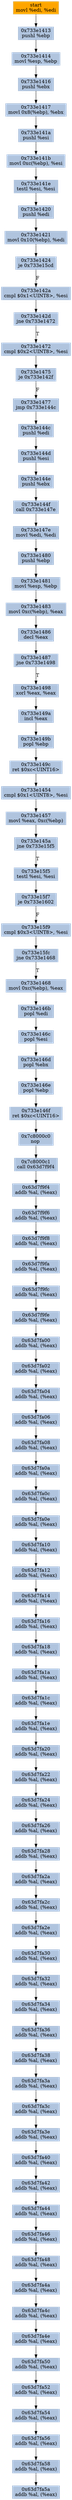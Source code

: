 digraph G {
node[shape=rectangle,style=filled,fillcolor=lightsteelblue,color=lightsteelblue]
bgcolor="transparent"
a0x733e1411movl_edi_edi[label="start\nmovl %edi, %edi",color="lightgrey",fillcolor="orange"];
a0x733e1413pushl_ebp[label="0x733e1413\npushl %ebp"];
a0x733e1414movl_esp_ebp[label="0x733e1414\nmovl %esp, %ebp"];
a0x733e1416pushl_ebx[label="0x733e1416\npushl %ebx"];
a0x733e1417movl_0x8ebp__ebx[label="0x733e1417\nmovl 0x8(%ebp), %ebx"];
a0x733e141apushl_esi[label="0x733e141a\npushl %esi"];
a0x733e141bmovl_0xcebp__esi[label="0x733e141b\nmovl 0xc(%ebp), %esi"];
a0x733e141etestl_esi_esi[label="0x733e141e\ntestl %esi, %esi"];
a0x733e1420pushl_edi[label="0x733e1420\npushl %edi"];
a0x733e1421movl_0x10ebp__edi[label="0x733e1421\nmovl 0x10(%ebp), %edi"];
a0x733e1424je_0x733e15cd[label="0x733e1424\nje 0x733e15cd"];
a0x733e142acmpl_0x1UINT8_esi[label="0x733e142a\ncmpl $0x1<UINT8>, %esi"];
a0x733e142djne_0x733e1472[label="0x733e142d\njne 0x733e1472"];
a0x733e1472cmpl_0x2UINT8_esi[label="0x733e1472\ncmpl $0x2<UINT8>, %esi"];
a0x733e1475je_0x733e142f[label="0x733e1475\nje 0x733e142f"];
a0x733e1477jmp_0x733e144c[label="0x733e1477\njmp 0x733e144c"];
a0x733e144cpushl_edi[label="0x733e144c\npushl %edi"];
a0x733e144dpushl_esi[label="0x733e144d\npushl %esi"];
a0x733e144epushl_ebx[label="0x733e144e\npushl %ebx"];
a0x733e144fcall_0x733e147e[label="0x733e144f\ncall 0x733e147e"];
a0x733e147emovl_edi_edi[label="0x733e147e\nmovl %edi, %edi"];
a0x733e1480pushl_ebp[label="0x733e1480\npushl %ebp"];
a0x733e1481movl_esp_ebp[label="0x733e1481\nmovl %esp, %ebp"];
a0x733e1483movl_0xcebp__eax[label="0x733e1483\nmovl 0xc(%ebp), %eax"];
a0x733e1486decl_eax[label="0x733e1486\ndecl %eax"];
a0x733e1487jne_0x733e1498[label="0x733e1487\njne 0x733e1498"];
a0x733e1498xorl_eax_eax[label="0x733e1498\nxorl %eax, %eax"];
a0x733e149aincl_eax[label="0x733e149a\nincl %eax"];
a0x733e149bpopl_ebp[label="0x733e149b\npopl %ebp"];
a0x733e149cret_0xcUINT16[label="0x733e149c\nret $0xc<UINT16>"];
a0x733e1454cmpl_0x1UINT8_esi[label="0x733e1454\ncmpl $0x1<UINT8>, %esi"];
a0x733e1457movl_eax_0xcebp_[label="0x733e1457\nmovl %eax, 0xc(%ebp)"];
a0x733e145ajne_0x733e15f5[label="0x733e145a\njne 0x733e15f5"];
a0x733e15f5testl_esi_esi[label="0x733e15f5\ntestl %esi, %esi"];
a0x733e15f7je_0x733e1602[label="0x733e15f7\nje 0x733e1602"];
a0x733e15f9cmpl_0x3UINT8_esi[label="0x733e15f9\ncmpl $0x3<UINT8>, %esi"];
a0x733e15fcjne_0x733e1468[label="0x733e15fc\njne 0x733e1468"];
a0x733e1468movl_0xcebp__eax[label="0x733e1468\nmovl 0xc(%ebp), %eax"];
a0x733e146bpopl_edi[label="0x733e146b\npopl %edi"];
a0x733e146cpopl_esi[label="0x733e146c\npopl %esi"];
a0x733e146dpopl_ebx[label="0x733e146d\npopl %ebx"];
a0x733e146epopl_ebp[label="0x733e146e\npopl %ebp"];
a0x733e146fret_0xcUINT16[label="0x733e146f\nret $0xc<UINT16>"];
a0x7c8000c0nop_[label="0x7c8000c0\nnop "];
a0x7c8000c1call_0x63d7f9f4[label="0x7c8000c1\ncall 0x63d7f9f4"];
a0x63d7f9f4addb_al_eax_[label="0x63d7f9f4\naddb %al, (%eax)"];
a0x63d7f9f6addb_al_eax_[label="0x63d7f9f6\naddb %al, (%eax)"];
a0x63d7f9f8addb_al_eax_[label="0x63d7f9f8\naddb %al, (%eax)"];
a0x63d7f9faaddb_al_eax_[label="0x63d7f9fa\naddb %al, (%eax)"];
a0x63d7f9fcaddb_al_eax_[label="0x63d7f9fc\naddb %al, (%eax)"];
a0x63d7f9feaddb_al_eax_[label="0x63d7f9fe\naddb %al, (%eax)"];
a0x63d7fa00addb_al_eax_[label="0x63d7fa00\naddb %al, (%eax)"];
a0x63d7fa02addb_al_eax_[label="0x63d7fa02\naddb %al, (%eax)"];
a0x63d7fa04addb_al_eax_[label="0x63d7fa04\naddb %al, (%eax)"];
a0x63d7fa06addb_al_eax_[label="0x63d7fa06\naddb %al, (%eax)"];
a0x63d7fa08addb_al_eax_[label="0x63d7fa08\naddb %al, (%eax)"];
a0x63d7fa0aaddb_al_eax_[label="0x63d7fa0a\naddb %al, (%eax)"];
a0x63d7fa0caddb_al_eax_[label="0x63d7fa0c\naddb %al, (%eax)"];
a0x63d7fa0eaddb_al_eax_[label="0x63d7fa0e\naddb %al, (%eax)"];
a0x63d7fa10addb_al_eax_[label="0x63d7fa10\naddb %al, (%eax)"];
a0x63d7fa12addb_al_eax_[label="0x63d7fa12\naddb %al, (%eax)"];
a0x63d7fa14addb_al_eax_[label="0x63d7fa14\naddb %al, (%eax)"];
a0x63d7fa16addb_al_eax_[label="0x63d7fa16\naddb %al, (%eax)"];
a0x63d7fa18addb_al_eax_[label="0x63d7fa18\naddb %al, (%eax)"];
a0x63d7fa1aaddb_al_eax_[label="0x63d7fa1a\naddb %al, (%eax)"];
a0x63d7fa1caddb_al_eax_[label="0x63d7fa1c\naddb %al, (%eax)"];
a0x63d7fa1eaddb_al_eax_[label="0x63d7fa1e\naddb %al, (%eax)"];
a0x63d7fa20addb_al_eax_[label="0x63d7fa20\naddb %al, (%eax)"];
a0x63d7fa22addb_al_eax_[label="0x63d7fa22\naddb %al, (%eax)"];
a0x63d7fa24addb_al_eax_[label="0x63d7fa24\naddb %al, (%eax)"];
a0x63d7fa26addb_al_eax_[label="0x63d7fa26\naddb %al, (%eax)"];
a0x63d7fa28addb_al_eax_[label="0x63d7fa28\naddb %al, (%eax)"];
a0x63d7fa2aaddb_al_eax_[label="0x63d7fa2a\naddb %al, (%eax)"];
a0x63d7fa2caddb_al_eax_[label="0x63d7fa2c\naddb %al, (%eax)"];
a0x63d7fa2eaddb_al_eax_[label="0x63d7fa2e\naddb %al, (%eax)"];
a0x63d7fa30addb_al_eax_[label="0x63d7fa30\naddb %al, (%eax)"];
a0x63d7fa32addb_al_eax_[label="0x63d7fa32\naddb %al, (%eax)"];
a0x63d7fa34addb_al_eax_[label="0x63d7fa34\naddb %al, (%eax)"];
a0x63d7fa36addb_al_eax_[label="0x63d7fa36\naddb %al, (%eax)"];
a0x63d7fa38addb_al_eax_[label="0x63d7fa38\naddb %al, (%eax)"];
a0x63d7fa3aaddb_al_eax_[label="0x63d7fa3a\naddb %al, (%eax)"];
a0x63d7fa3caddb_al_eax_[label="0x63d7fa3c\naddb %al, (%eax)"];
a0x63d7fa3eaddb_al_eax_[label="0x63d7fa3e\naddb %al, (%eax)"];
a0x63d7fa40addb_al_eax_[label="0x63d7fa40\naddb %al, (%eax)"];
a0x63d7fa42addb_al_eax_[label="0x63d7fa42\naddb %al, (%eax)"];
a0x63d7fa44addb_al_eax_[label="0x63d7fa44\naddb %al, (%eax)"];
a0x63d7fa46addb_al_eax_[label="0x63d7fa46\naddb %al, (%eax)"];
a0x63d7fa48addb_al_eax_[label="0x63d7fa48\naddb %al, (%eax)"];
a0x63d7fa4aaddb_al_eax_[label="0x63d7fa4a\naddb %al, (%eax)"];
a0x63d7fa4caddb_al_eax_[label="0x63d7fa4c\naddb %al, (%eax)"];
a0x63d7fa4eaddb_al_eax_[label="0x63d7fa4e\naddb %al, (%eax)"];
a0x63d7fa50addb_al_eax_[label="0x63d7fa50\naddb %al, (%eax)"];
a0x63d7fa52addb_al_eax_[label="0x63d7fa52\naddb %al, (%eax)"];
a0x63d7fa54addb_al_eax_[label="0x63d7fa54\naddb %al, (%eax)"];
a0x63d7fa56addb_al_eax_[label="0x63d7fa56\naddb %al, (%eax)"];
a0x63d7fa58addb_al_eax_[label="0x63d7fa58\naddb %al, (%eax)"];
a0x63d7fa5aaddb_al_eax_[label="0x63d7fa5a\naddb %al, (%eax)"];
a0x733e1411movl_edi_edi -> a0x733e1413pushl_ebp [color="#000000"];
a0x733e1413pushl_ebp -> a0x733e1414movl_esp_ebp [color="#000000"];
a0x733e1414movl_esp_ebp -> a0x733e1416pushl_ebx [color="#000000"];
a0x733e1416pushl_ebx -> a0x733e1417movl_0x8ebp__ebx [color="#000000"];
a0x733e1417movl_0x8ebp__ebx -> a0x733e141apushl_esi [color="#000000"];
a0x733e141apushl_esi -> a0x733e141bmovl_0xcebp__esi [color="#000000"];
a0x733e141bmovl_0xcebp__esi -> a0x733e141etestl_esi_esi [color="#000000"];
a0x733e141etestl_esi_esi -> a0x733e1420pushl_edi [color="#000000"];
a0x733e1420pushl_edi -> a0x733e1421movl_0x10ebp__edi [color="#000000"];
a0x733e1421movl_0x10ebp__edi -> a0x733e1424je_0x733e15cd [color="#000000"];
a0x733e1424je_0x733e15cd -> a0x733e142acmpl_0x1UINT8_esi [color="#000000",label="F"];
a0x733e142acmpl_0x1UINT8_esi -> a0x733e142djne_0x733e1472 [color="#000000"];
a0x733e142djne_0x733e1472 -> a0x733e1472cmpl_0x2UINT8_esi [color="#000000",label="T"];
a0x733e1472cmpl_0x2UINT8_esi -> a0x733e1475je_0x733e142f [color="#000000"];
a0x733e1475je_0x733e142f -> a0x733e1477jmp_0x733e144c [color="#000000",label="F"];
a0x733e1477jmp_0x733e144c -> a0x733e144cpushl_edi [color="#000000"];
a0x733e144cpushl_edi -> a0x733e144dpushl_esi [color="#000000"];
a0x733e144dpushl_esi -> a0x733e144epushl_ebx [color="#000000"];
a0x733e144epushl_ebx -> a0x733e144fcall_0x733e147e [color="#000000"];
a0x733e144fcall_0x733e147e -> a0x733e147emovl_edi_edi [color="#000000"];
a0x733e147emovl_edi_edi -> a0x733e1480pushl_ebp [color="#000000"];
a0x733e1480pushl_ebp -> a0x733e1481movl_esp_ebp [color="#000000"];
a0x733e1481movl_esp_ebp -> a0x733e1483movl_0xcebp__eax [color="#000000"];
a0x733e1483movl_0xcebp__eax -> a0x733e1486decl_eax [color="#000000"];
a0x733e1486decl_eax -> a0x733e1487jne_0x733e1498 [color="#000000"];
a0x733e1487jne_0x733e1498 -> a0x733e1498xorl_eax_eax [color="#000000",label="T"];
a0x733e1498xorl_eax_eax -> a0x733e149aincl_eax [color="#000000"];
a0x733e149aincl_eax -> a0x733e149bpopl_ebp [color="#000000"];
a0x733e149bpopl_ebp -> a0x733e149cret_0xcUINT16 [color="#000000"];
a0x733e149cret_0xcUINT16 -> a0x733e1454cmpl_0x1UINT8_esi [color="#000000"];
a0x733e1454cmpl_0x1UINT8_esi -> a0x733e1457movl_eax_0xcebp_ [color="#000000"];
a0x733e1457movl_eax_0xcebp_ -> a0x733e145ajne_0x733e15f5 [color="#000000"];
a0x733e145ajne_0x733e15f5 -> a0x733e15f5testl_esi_esi [color="#000000",label="T"];
a0x733e15f5testl_esi_esi -> a0x733e15f7je_0x733e1602 [color="#000000"];
a0x733e15f7je_0x733e1602 -> a0x733e15f9cmpl_0x3UINT8_esi [color="#000000",label="F"];
a0x733e15f9cmpl_0x3UINT8_esi -> a0x733e15fcjne_0x733e1468 [color="#000000"];
a0x733e15fcjne_0x733e1468 -> a0x733e1468movl_0xcebp__eax [color="#000000",label="T"];
a0x733e1468movl_0xcebp__eax -> a0x733e146bpopl_edi [color="#000000"];
a0x733e146bpopl_edi -> a0x733e146cpopl_esi [color="#000000"];
a0x733e146cpopl_esi -> a0x733e146dpopl_ebx [color="#000000"];
a0x733e146dpopl_ebx -> a0x733e146epopl_ebp [color="#000000"];
a0x733e146epopl_ebp -> a0x733e146fret_0xcUINT16 [color="#000000"];
a0x733e146fret_0xcUINT16 -> a0x7c8000c0nop_ [color="#000000"];
a0x7c8000c0nop_ -> a0x7c8000c1call_0x63d7f9f4 [color="#000000"];
a0x7c8000c1call_0x63d7f9f4 -> a0x63d7f9f4addb_al_eax_ [color="#000000"];
a0x63d7f9f4addb_al_eax_ -> a0x63d7f9f6addb_al_eax_ [color="#000000"];
a0x63d7f9f6addb_al_eax_ -> a0x63d7f9f8addb_al_eax_ [color="#000000"];
a0x63d7f9f8addb_al_eax_ -> a0x63d7f9faaddb_al_eax_ [color="#000000"];
a0x63d7f9faaddb_al_eax_ -> a0x63d7f9fcaddb_al_eax_ [color="#000000"];
a0x63d7f9fcaddb_al_eax_ -> a0x63d7f9feaddb_al_eax_ [color="#000000"];
a0x63d7f9feaddb_al_eax_ -> a0x63d7fa00addb_al_eax_ [color="#000000"];
a0x63d7fa00addb_al_eax_ -> a0x63d7fa02addb_al_eax_ [color="#000000"];
a0x63d7fa02addb_al_eax_ -> a0x63d7fa04addb_al_eax_ [color="#000000"];
a0x63d7fa04addb_al_eax_ -> a0x63d7fa06addb_al_eax_ [color="#000000"];
a0x63d7fa06addb_al_eax_ -> a0x63d7fa08addb_al_eax_ [color="#000000"];
a0x63d7fa08addb_al_eax_ -> a0x63d7fa0aaddb_al_eax_ [color="#000000"];
a0x63d7fa0aaddb_al_eax_ -> a0x63d7fa0caddb_al_eax_ [color="#000000"];
a0x63d7fa0caddb_al_eax_ -> a0x63d7fa0eaddb_al_eax_ [color="#000000"];
a0x63d7fa0eaddb_al_eax_ -> a0x63d7fa10addb_al_eax_ [color="#000000"];
a0x63d7fa10addb_al_eax_ -> a0x63d7fa12addb_al_eax_ [color="#000000"];
a0x63d7fa12addb_al_eax_ -> a0x63d7fa14addb_al_eax_ [color="#000000"];
a0x63d7fa14addb_al_eax_ -> a0x63d7fa16addb_al_eax_ [color="#000000"];
a0x63d7fa16addb_al_eax_ -> a0x63d7fa18addb_al_eax_ [color="#000000"];
a0x63d7fa18addb_al_eax_ -> a0x63d7fa1aaddb_al_eax_ [color="#000000"];
a0x63d7fa1aaddb_al_eax_ -> a0x63d7fa1caddb_al_eax_ [color="#000000"];
a0x63d7fa1caddb_al_eax_ -> a0x63d7fa1eaddb_al_eax_ [color="#000000"];
a0x63d7fa1eaddb_al_eax_ -> a0x63d7fa20addb_al_eax_ [color="#000000"];
a0x63d7fa20addb_al_eax_ -> a0x63d7fa22addb_al_eax_ [color="#000000"];
a0x63d7fa22addb_al_eax_ -> a0x63d7fa24addb_al_eax_ [color="#000000"];
a0x63d7fa24addb_al_eax_ -> a0x63d7fa26addb_al_eax_ [color="#000000"];
a0x63d7fa26addb_al_eax_ -> a0x63d7fa28addb_al_eax_ [color="#000000"];
a0x63d7fa28addb_al_eax_ -> a0x63d7fa2aaddb_al_eax_ [color="#000000"];
a0x63d7fa2aaddb_al_eax_ -> a0x63d7fa2caddb_al_eax_ [color="#000000"];
a0x63d7fa2caddb_al_eax_ -> a0x63d7fa2eaddb_al_eax_ [color="#000000"];
a0x63d7fa2eaddb_al_eax_ -> a0x63d7fa30addb_al_eax_ [color="#000000"];
a0x63d7fa30addb_al_eax_ -> a0x63d7fa32addb_al_eax_ [color="#000000"];
a0x63d7fa32addb_al_eax_ -> a0x63d7fa34addb_al_eax_ [color="#000000"];
a0x63d7fa34addb_al_eax_ -> a0x63d7fa36addb_al_eax_ [color="#000000"];
a0x63d7fa36addb_al_eax_ -> a0x63d7fa38addb_al_eax_ [color="#000000"];
a0x63d7fa38addb_al_eax_ -> a0x63d7fa3aaddb_al_eax_ [color="#000000"];
a0x63d7fa3aaddb_al_eax_ -> a0x63d7fa3caddb_al_eax_ [color="#000000"];
a0x63d7fa3caddb_al_eax_ -> a0x63d7fa3eaddb_al_eax_ [color="#000000"];
a0x63d7fa3eaddb_al_eax_ -> a0x63d7fa40addb_al_eax_ [color="#000000"];
a0x63d7fa40addb_al_eax_ -> a0x63d7fa42addb_al_eax_ [color="#000000"];
a0x63d7fa42addb_al_eax_ -> a0x63d7fa44addb_al_eax_ [color="#000000"];
a0x63d7fa44addb_al_eax_ -> a0x63d7fa46addb_al_eax_ [color="#000000"];
a0x63d7fa46addb_al_eax_ -> a0x63d7fa48addb_al_eax_ [color="#000000"];
a0x63d7fa48addb_al_eax_ -> a0x63d7fa4aaddb_al_eax_ [color="#000000"];
a0x63d7fa4aaddb_al_eax_ -> a0x63d7fa4caddb_al_eax_ [color="#000000"];
a0x63d7fa4caddb_al_eax_ -> a0x63d7fa4eaddb_al_eax_ [color="#000000"];
a0x63d7fa4eaddb_al_eax_ -> a0x63d7fa50addb_al_eax_ [color="#000000"];
a0x63d7fa50addb_al_eax_ -> a0x63d7fa52addb_al_eax_ [color="#000000"];
a0x63d7fa52addb_al_eax_ -> a0x63d7fa54addb_al_eax_ [color="#000000"];
a0x63d7fa54addb_al_eax_ -> a0x63d7fa56addb_al_eax_ [color="#000000"];
a0x63d7fa56addb_al_eax_ -> a0x63d7fa58addb_al_eax_ [color="#000000"];
a0x63d7fa58addb_al_eax_ -> a0x63d7fa5aaddb_al_eax_ [color="#000000"];
}
